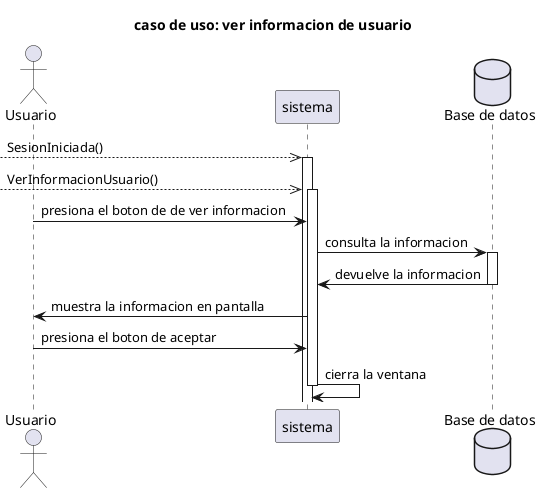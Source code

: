 @startuml
title caso de uso: ver informacion de usuario
actor "Usuario" as U
participant "sistema" as S
database "Base de datos" as BD
-->>S: SesionIniciada()
activate S
-->>S: VerInformacionUsuario()
activate S
U->S: presiona el boton de de ver informacion


S->BD: consulta la informacion
activate BD
BD->S: devuelve la informacion
deactivate BD
S->U: muestra la informacion en pantalla
U->S: presiona el boton de aceptar
S->S:cierra la ventana
deactivate S





@enduml